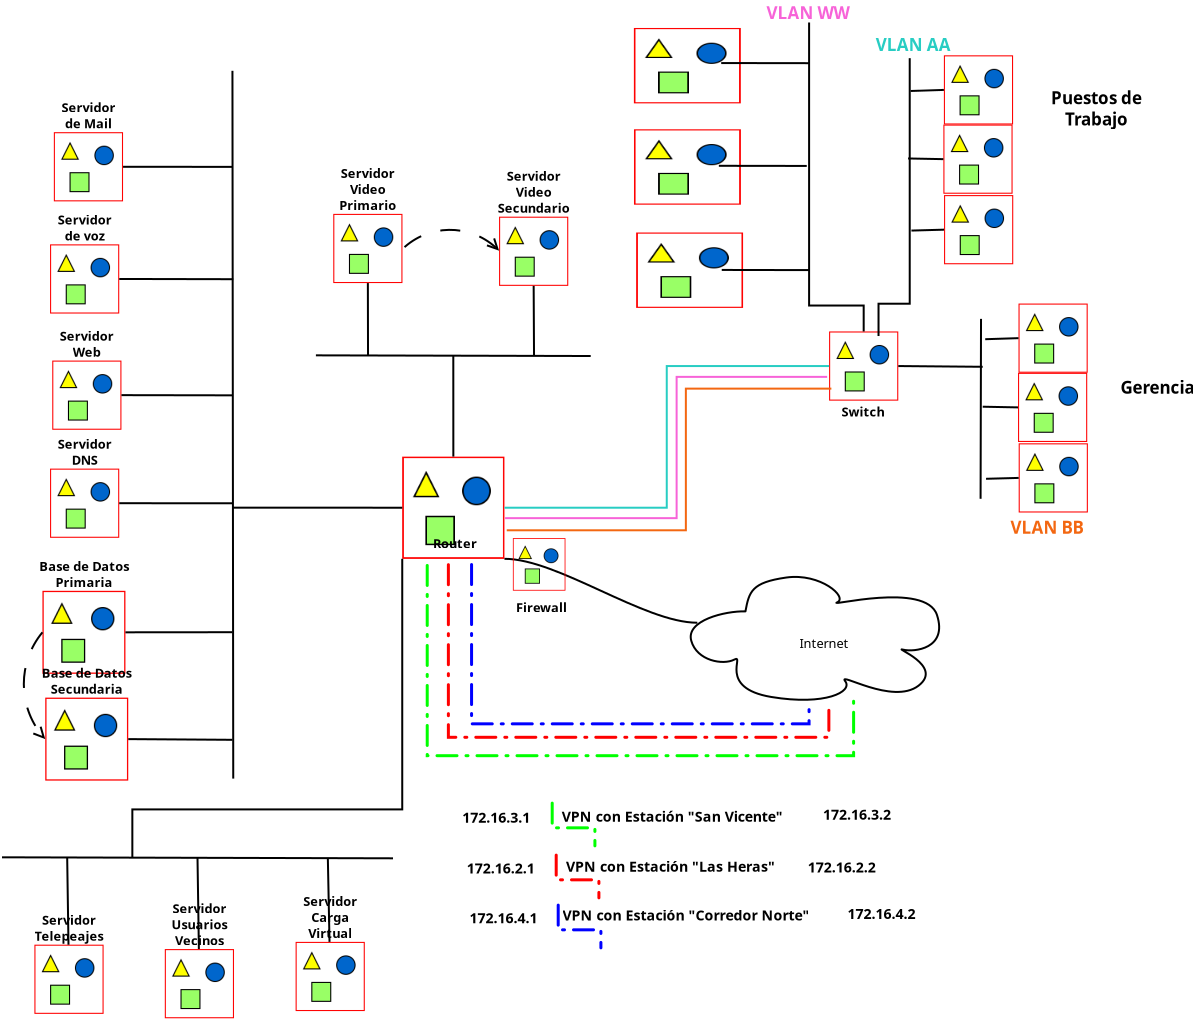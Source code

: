 <?xml version="1.0" encoding="UTF-8"?>
<dia:diagram xmlns:dia="http://www.lysator.liu.se/~alla/dia/">
  <dia:layer name="Fondo" visible="true" connectable="true" active="true">
    <dia:object type="Standard - Image" version="0" id="O0">
      <dia:attribute name="obj_pos">
        <dia:point val="7.25,4.85"/>
      </dia:attribute>
      <dia:attribute name="obj_bb">
        <dia:rectangle val="7.25,4.85;11.4,9"/>
      </dia:attribute>
      <dia:attribute name="elem_corner">
        <dia:point val="7.25,4.85"/>
      </dia:attribute>
      <dia:attribute name="elem_width">
        <dia:real val="4.15"/>
      </dia:attribute>
      <dia:attribute name="elem_height">
        <dia:real val="4.15"/>
      </dia:attribute>
      <dia:attribute name="draw_border">
        <dia:boolean val="false"/>
      </dia:attribute>
      <dia:attribute name="keep_aspect">
        <dia:boolean val="true"/>
      </dia:attribute>
      <dia:attribute name="file">
        <dia:string>#/home/vmedina/Documentos/AYGR/tp_final/docs/icon/almacenamiento.jpeg#</dia:string>
      </dia:attribute>
    </dia:object>
    <dia:object type="Standard - Image" version="0" id="O1">
      <dia:attribute name="obj_pos">
        <dia:point val="7.39,10.19"/>
      </dia:attribute>
      <dia:attribute name="obj_bb">
        <dia:rectangle val="7.39,10.19;11.54,14.34"/>
      </dia:attribute>
      <dia:attribute name="elem_corner">
        <dia:point val="7.39,10.19"/>
      </dia:attribute>
      <dia:attribute name="elem_width">
        <dia:real val="4.15"/>
      </dia:attribute>
      <dia:attribute name="elem_height">
        <dia:real val="4.15"/>
      </dia:attribute>
      <dia:attribute name="draw_border">
        <dia:boolean val="false"/>
      </dia:attribute>
      <dia:attribute name="keep_aspect">
        <dia:boolean val="true"/>
      </dia:attribute>
      <dia:attribute name="file">
        <dia:string>#/home/vmedina/Documentos/AYGR/tp_final/docs/icon/almacenamiento.jpeg#</dia:string>
      </dia:attribute>
    </dia:object>
    <dia:object type="Standard - Arc" version="0" id="O2">
      <dia:attribute name="obj_pos">
        <dia:point val="7.25,6.925"/>
      </dia:attribute>
      <dia:attribute name="obj_bb">
        <dia:rectangle val="6.269,6.874;7.441,12.316"/>
      </dia:attribute>
      <dia:attribute name="conn_endpoints">
        <dia:point val="7.25,6.925"/>
        <dia:point val="7.39,12.265"/>
      </dia:attribute>
      <dia:attribute name="curve_distance">
        <dia:real val="1"/>
      </dia:attribute>
      <dia:attribute name="line_style">
        <dia:enum val="1"/>
      </dia:attribute>
      <dia:attribute name="end_arrow">
        <dia:enum val="1"/>
      </dia:attribute>
      <dia:attribute name="end_arrow_length">
        <dia:real val="0.5"/>
      </dia:attribute>
      <dia:attribute name="end_arrow_width">
        <dia:real val="0.5"/>
      </dia:attribute>
      <dia:connections>
        <dia:connection handle="0" to="O0" connection="3"/>
        <dia:connection handle="1" to="O1" connection="3"/>
      </dia:connections>
    </dia:object>
    <dia:object type="Standard - Text" version="1" id="O3">
      <dia:attribute name="obj_pos">
        <dia:point val="9.325,4.85"/>
      </dia:attribute>
      <dia:attribute name="obj_bb">
        <dia:rectangle val="6.744,3.303;11.906,4.85"/>
      </dia:attribute>
      <dia:attribute name="text">
        <dia:composite type="text">
          <dia:attribute name="string">
            <dia:string>#Base de Datos
Primaria#</dia:string>
          </dia:attribute>
          <dia:attribute name="font">
            <dia:font family="sans" style="80" name="Helvetica-Bold"/>
          </dia:attribute>
          <dia:attribute name="height">
            <dia:real val="0.8"/>
          </dia:attribute>
          <dia:attribute name="pos">
            <dia:point val="9.325,3.897"/>
          </dia:attribute>
          <dia:attribute name="color">
            <dia:color val="#000000ff"/>
          </dia:attribute>
          <dia:attribute name="alignment">
            <dia:enum val="1"/>
          </dia:attribute>
        </dia:composite>
      </dia:attribute>
      <dia:attribute name="valign">
        <dia:enum val="1"/>
      </dia:attribute>
      <dia:connections>
        <dia:connection handle="0" to="O0" connection="1"/>
      </dia:connections>
    </dia:object>
    <dia:object type="Standard - Text" version="1" id="O4">
      <dia:attribute name="obj_pos">
        <dia:point val="9.465,10.19"/>
      </dia:attribute>
      <dia:attribute name="obj_bb">
        <dia:rectangle val="6.884,8.643;12.046,10.19"/>
      </dia:attribute>
      <dia:attribute name="text">
        <dia:composite type="text">
          <dia:attribute name="string">
            <dia:string>#Base de Datos
Secundaria#</dia:string>
          </dia:attribute>
          <dia:attribute name="font">
            <dia:font family="sans" style="80" name="Helvetica-Bold"/>
          </dia:attribute>
          <dia:attribute name="height">
            <dia:real val="0.8"/>
          </dia:attribute>
          <dia:attribute name="pos">
            <dia:point val="9.465,9.238"/>
          </dia:attribute>
          <dia:attribute name="color">
            <dia:color val="#000000ff"/>
          </dia:attribute>
          <dia:attribute name="alignment">
            <dia:enum val="1"/>
          </dia:attribute>
        </dia:composite>
      </dia:attribute>
      <dia:attribute name="valign">
        <dia:enum val="1"/>
      </dia:attribute>
      <dia:connections>
        <dia:connection handle="0" to="O1" connection="1"/>
      </dia:connections>
    </dia:object>
    <dia:object type="Standard - Image" version="0" id="O5">
      <dia:attribute name="obj_pos">
        <dia:point val="7.63,-1.26"/>
      </dia:attribute>
      <dia:attribute name="obj_bb">
        <dia:rectangle val="7.63,-1.26;11.09,2.2"/>
      </dia:attribute>
      <dia:attribute name="elem_corner">
        <dia:point val="7.63,-1.26"/>
      </dia:attribute>
      <dia:attribute name="elem_width">
        <dia:real val="3.46"/>
      </dia:attribute>
      <dia:attribute name="elem_height">
        <dia:real val="3.46"/>
      </dia:attribute>
      <dia:attribute name="draw_border">
        <dia:boolean val="false"/>
      </dia:attribute>
      <dia:attribute name="keep_aspect">
        <dia:boolean val="true"/>
      </dia:attribute>
      <dia:attribute name="file">
        <dia:string>#/home/vmedina/Documentos/AYGR/tp_final/docs/icon/server.png#</dia:string>
      </dia:attribute>
    </dia:object>
    <dia:object type="Standard - Text" version="1" id="O6">
      <dia:attribute name="obj_pos">
        <dia:point val="9.36,-1.26"/>
      </dia:attribute>
      <dia:attribute name="obj_bb">
        <dia:rectangle val="7.83,-2.808;10.89,-1.26"/>
      </dia:attribute>
      <dia:attribute name="text">
        <dia:composite type="text">
          <dia:attribute name="string">
            <dia:string>#Servidor
DNS#</dia:string>
          </dia:attribute>
          <dia:attribute name="font">
            <dia:font family="sans" style="80" name="Helvetica-Bold"/>
          </dia:attribute>
          <dia:attribute name="height">
            <dia:real val="0.8"/>
          </dia:attribute>
          <dia:attribute name="pos">
            <dia:point val="9.36,-2.212"/>
          </dia:attribute>
          <dia:attribute name="color">
            <dia:color val="#000000ff"/>
          </dia:attribute>
          <dia:attribute name="alignment">
            <dia:enum val="1"/>
          </dia:attribute>
        </dia:composite>
      </dia:attribute>
      <dia:attribute name="valign">
        <dia:enum val="1"/>
      </dia:attribute>
      <dia:connections>
        <dia:connection handle="0" to="O5" connection="1"/>
      </dia:connections>
    </dia:object>
    <dia:object type="Standard - Image" version="0" id="O7">
      <dia:attribute name="obj_pos">
        <dia:point val="7.74,-6.662"/>
      </dia:attribute>
      <dia:attribute name="obj_bb">
        <dia:rectangle val="7.74,-6.662;11.2,-3.203"/>
      </dia:attribute>
      <dia:attribute name="elem_corner">
        <dia:point val="7.74,-6.662"/>
      </dia:attribute>
      <dia:attribute name="elem_width">
        <dia:real val="3.46"/>
      </dia:attribute>
      <dia:attribute name="elem_height">
        <dia:real val="3.46"/>
      </dia:attribute>
      <dia:attribute name="draw_border">
        <dia:boolean val="false"/>
      </dia:attribute>
      <dia:attribute name="keep_aspect">
        <dia:boolean val="true"/>
      </dia:attribute>
      <dia:attribute name="file">
        <dia:string>#/home/vmedina/Documentos/AYGR/tp_final/docs/icon/server.png#</dia:string>
      </dia:attribute>
    </dia:object>
    <dia:object type="Standard - Text" version="1" id="O8">
      <dia:attribute name="obj_pos">
        <dia:point val="9.47,-6.662"/>
      </dia:attribute>
      <dia:attribute name="obj_bb">
        <dia:rectangle val="7.94,-8.21;11,-6.662"/>
      </dia:attribute>
      <dia:attribute name="text">
        <dia:composite type="text">
          <dia:attribute name="string">
            <dia:string>#Servidor
Web#</dia:string>
          </dia:attribute>
          <dia:attribute name="font">
            <dia:font family="sans" style="80" name="Helvetica-Bold"/>
          </dia:attribute>
          <dia:attribute name="height">
            <dia:real val="0.8"/>
          </dia:attribute>
          <dia:attribute name="pos">
            <dia:point val="9.47,-7.615"/>
          </dia:attribute>
          <dia:attribute name="color">
            <dia:color val="#000000ff"/>
          </dia:attribute>
          <dia:attribute name="alignment">
            <dia:enum val="1"/>
          </dia:attribute>
        </dia:composite>
      </dia:attribute>
      <dia:attribute name="valign">
        <dia:enum val="1"/>
      </dia:attribute>
      <dia:connections>
        <dia:connection handle="0" to="O7" connection="1"/>
      </dia:connections>
    </dia:object>
    <dia:object type="Standard - Image" version="0" id="O9">
      <dia:attribute name="obj_pos">
        <dia:point val="7.63,-12.473"/>
      </dia:attribute>
      <dia:attribute name="obj_bb">
        <dia:rectangle val="7.63,-12.473;11.09,-9.012"/>
      </dia:attribute>
      <dia:attribute name="elem_corner">
        <dia:point val="7.63,-12.473"/>
      </dia:attribute>
      <dia:attribute name="elem_width">
        <dia:real val="3.46"/>
      </dia:attribute>
      <dia:attribute name="elem_height">
        <dia:real val="3.46"/>
      </dia:attribute>
      <dia:attribute name="draw_border">
        <dia:boolean val="false"/>
      </dia:attribute>
      <dia:attribute name="keep_aspect">
        <dia:boolean val="true"/>
      </dia:attribute>
      <dia:attribute name="file">
        <dia:string>#/home/vmedina/Documentos/AYGR/tp_final/docs/icon/voice_server.png#</dia:string>
      </dia:attribute>
    </dia:object>
    <dia:object type="Standard - Text" version="1" id="O10">
      <dia:attribute name="obj_pos">
        <dia:point val="9.36,-12.473"/>
      </dia:attribute>
      <dia:attribute name="obj_bb">
        <dia:rectangle val="7.83,-14.02;10.89,-12.473"/>
      </dia:attribute>
      <dia:attribute name="text">
        <dia:composite type="text">
          <dia:attribute name="string">
            <dia:string>#Servidor
de voz#</dia:string>
          </dia:attribute>
          <dia:attribute name="font">
            <dia:font family="sans" style="80" name="Helvetica-Bold"/>
          </dia:attribute>
          <dia:attribute name="height">
            <dia:real val="0.8"/>
          </dia:attribute>
          <dia:attribute name="pos">
            <dia:point val="9.36,-13.425"/>
          </dia:attribute>
          <dia:attribute name="color">
            <dia:color val="#000000ff"/>
          </dia:attribute>
          <dia:attribute name="alignment">
            <dia:enum val="1"/>
          </dia:attribute>
        </dia:composite>
      </dia:attribute>
      <dia:attribute name="valign">
        <dia:enum val="1"/>
      </dia:attribute>
      <dia:connections>
        <dia:connection handle="0" to="O9" connection="1"/>
      </dia:connections>
    </dia:object>
    <dia:object type="Standard - Image" version="0" id="O11">
      <dia:attribute name="obj_pos">
        <dia:point val="7.82,-18.082"/>
      </dia:attribute>
      <dia:attribute name="obj_bb">
        <dia:rectangle val="7.82,-18.082;11.28,-14.623"/>
      </dia:attribute>
      <dia:attribute name="elem_corner">
        <dia:point val="7.82,-18.082"/>
      </dia:attribute>
      <dia:attribute name="elem_width">
        <dia:real val="3.46"/>
      </dia:attribute>
      <dia:attribute name="elem_height">
        <dia:real val="3.46"/>
      </dia:attribute>
      <dia:attribute name="draw_border">
        <dia:boolean val="false"/>
      </dia:attribute>
      <dia:attribute name="keep_aspect">
        <dia:boolean val="true"/>
      </dia:attribute>
      <dia:attribute name="file">
        <dia:string>#/home/vmedina/Documentos/AYGR/tp_final/docs/icon/mail_server.png#</dia:string>
      </dia:attribute>
    </dia:object>
    <dia:object type="Standard - Text" version="1" id="O12">
      <dia:attribute name="obj_pos">
        <dia:point val="9.55,-18.082"/>
      </dia:attribute>
      <dia:attribute name="obj_bb">
        <dia:rectangle val="8.02,-19.63;11.08,-18.082"/>
      </dia:attribute>
      <dia:attribute name="text">
        <dia:composite type="text">
          <dia:attribute name="string">
            <dia:string>#Servidor
de Mail#</dia:string>
          </dia:attribute>
          <dia:attribute name="font">
            <dia:font family="sans" style="80" name="Helvetica-Bold"/>
          </dia:attribute>
          <dia:attribute name="height">
            <dia:real val="0.8"/>
          </dia:attribute>
          <dia:attribute name="pos">
            <dia:point val="9.55,-19.035"/>
          </dia:attribute>
          <dia:attribute name="color">
            <dia:color val="#000000ff"/>
          </dia:attribute>
          <dia:attribute name="alignment">
            <dia:enum val="1"/>
          </dia:attribute>
        </dia:composite>
      </dia:attribute>
      <dia:attribute name="valign">
        <dia:enum val="1"/>
      </dia:attribute>
      <dia:connections>
        <dia:connection handle="0" to="O11" connection="1"/>
      </dia:connections>
    </dia:object>
    <dia:object type="Standard - Image" version="0" id="O13">
      <dia:attribute name="obj_pos">
        <dia:point val="21.791,-13.997"/>
      </dia:attribute>
      <dia:attribute name="obj_bb">
        <dia:rectangle val="21.791,-13.997;25.251,-10.537"/>
      </dia:attribute>
      <dia:attribute name="elem_corner">
        <dia:point val="21.791,-13.997"/>
      </dia:attribute>
      <dia:attribute name="elem_width">
        <dia:real val="3.46"/>
      </dia:attribute>
      <dia:attribute name="elem_height">
        <dia:real val="3.46"/>
      </dia:attribute>
      <dia:attribute name="draw_border">
        <dia:boolean val="false"/>
      </dia:attribute>
      <dia:attribute name="keep_aspect">
        <dia:boolean val="true"/>
      </dia:attribute>
      <dia:attribute name="file">
        <dia:string>#/home/vmedina/Documentos/AYGR/tp_final/docs/icon/videos_server.png#</dia:string>
      </dia:attribute>
    </dia:object>
    <dia:object type="Standard - Text" version="1" id="O14">
      <dia:attribute name="obj_pos">
        <dia:point val="23.521,-13.997"/>
      </dia:attribute>
      <dia:attribute name="obj_bb">
        <dia:rectangle val="21.981,-16.345;25.061,-13.997"/>
      </dia:attribute>
      <dia:attribute name="text">
        <dia:composite type="text">
          <dia:attribute name="string">
            <dia:string>#Servidor
Video
Primario#</dia:string>
          </dia:attribute>
          <dia:attribute name="font">
            <dia:font family="sans" style="80" name="Helvetica-Bold"/>
          </dia:attribute>
          <dia:attribute name="height">
            <dia:real val="0.8"/>
          </dia:attribute>
          <dia:attribute name="pos">
            <dia:point val="23.521,-15.75"/>
          </dia:attribute>
          <dia:attribute name="color">
            <dia:color val="#000000ff"/>
          </dia:attribute>
          <dia:attribute name="alignment">
            <dia:enum val="1"/>
          </dia:attribute>
        </dia:composite>
      </dia:attribute>
      <dia:attribute name="valign">
        <dia:enum val="1"/>
      </dia:attribute>
      <dia:connections>
        <dia:connection handle="0" to="O13" connection="1"/>
      </dia:connections>
    </dia:object>
    <dia:object type="Standard - Image" version="0" id="O15">
      <dia:attribute name="obj_pos">
        <dia:point val="30.081,-13.857"/>
      </dia:attribute>
      <dia:attribute name="obj_bb">
        <dia:rectangle val="30.081,-13.857;33.541,-10.397"/>
      </dia:attribute>
      <dia:attribute name="elem_corner">
        <dia:point val="30.081,-13.857"/>
      </dia:attribute>
      <dia:attribute name="elem_width">
        <dia:real val="3.46"/>
      </dia:attribute>
      <dia:attribute name="elem_height">
        <dia:real val="3.46"/>
      </dia:attribute>
      <dia:attribute name="draw_border">
        <dia:boolean val="false"/>
      </dia:attribute>
      <dia:attribute name="keep_aspect">
        <dia:boolean val="true"/>
      </dia:attribute>
      <dia:attribute name="file">
        <dia:string>#/home/vmedina/Documentos/AYGR/tp_final/docs/icon/videos_server.png#</dia:string>
      </dia:attribute>
    </dia:object>
    <dia:object type="Standard - Text" version="1" id="O16">
      <dia:attribute name="obj_pos">
        <dia:point val="31.811,-13.857"/>
      </dia:attribute>
      <dia:attribute name="obj_bb">
        <dia:rectangle val="29.786,-16.205;33.836,-13.857"/>
      </dia:attribute>
      <dia:attribute name="text">
        <dia:composite type="text">
          <dia:attribute name="string">
            <dia:string>#Servidor
Video
Secundario#</dia:string>
          </dia:attribute>
          <dia:attribute name="font">
            <dia:font family="sans" style="80" name="Helvetica-Bold"/>
          </dia:attribute>
          <dia:attribute name="height">
            <dia:real val="0.8"/>
          </dia:attribute>
          <dia:attribute name="pos">
            <dia:point val="31.811,-15.61"/>
          </dia:attribute>
          <dia:attribute name="color">
            <dia:color val="#000000ff"/>
          </dia:attribute>
          <dia:attribute name="alignment">
            <dia:enum val="1"/>
          </dia:attribute>
        </dia:composite>
      </dia:attribute>
      <dia:attribute name="valign">
        <dia:enum val="1"/>
      </dia:attribute>
      <dia:connections>
        <dia:connection handle="0" to="O15" connection="1"/>
      </dia:connections>
    </dia:object>
    <dia:object type="Standard - Arc" version="0" id="O17">
      <dia:attribute name="obj_pos">
        <dia:point val="30.081,-12.156"/>
      </dia:attribute>
      <dia:attribute name="obj_bb">
        <dia:rectangle val="25.199,-13.247;30.132,-12.105"/>
      </dia:attribute>
      <dia:attribute name="conn_endpoints">
        <dia:point val="30.081,-12.156"/>
        <dia:point val="25.25,-12.238"/>
      </dia:attribute>
      <dia:attribute name="curve_distance">
        <dia:real val="1.0"/>
      </dia:attribute>
      <dia:attribute name="line_style">
        <dia:enum val="1"/>
      </dia:attribute>
      <dia:attribute name="start_arrow">
        <dia:enum val="1"/>
      </dia:attribute>
      <dia:attribute name="start_arrow_length">
        <dia:real val="0.5"/>
      </dia:attribute>
      <dia:attribute name="start_arrow_width">
        <dia:real val="0.5"/>
      </dia:attribute>
      <dia:connections>
        <dia:connection handle="0" to="O15" connection="8"/>
        <dia:connection handle="1" to="O13" connection="8"/>
      </dia:connections>
    </dia:object>
    <dia:object type="Standard - Image" version="0" id="O18">
      <dia:attribute name="obj_pos">
        <dia:point val="25.24,-1.86"/>
      </dia:attribute>
      <dia:attribute name="obj_bb">
        <dia:rectangle val="25.24,-1.86;30.35,3.25"/>
      </dia:attribute>
      <dia:attribute name="elem_corner">
        <dia:point val="25.24,-1.86"/>
      </dia:attribute>
      <dia:attribute name="elem_width">
        <dia:real val="5.11"/>
      </dia:attribute>
      <dia:attribute name="elem_height">
        <dia:real val="5.11"/>
      </dia:attribute>
      <dia:attribute name="draw_border">
        <dia:boolean val="false"/>
      </dia:attribute>
      <dia:attribute name="keep_aspect">
        <dia:boolean val="true"/>
      </dia:attribute>
      <dia:attribute name="file">
        <dia:string>#/home/vmedina/Documentos/AYGR/tp_final/docs/icon/router.png#</dia:string>
      </dia:attribute>
    </dia:object>
    <dia:object type="Standard - Image" version="0" id="O19">
      <dia:attribute name="obj_pos">
        <dia:point val="13.368,22.763"/>
      </dia:attribute>
      <dia:attribute name="obj_bb">
        <dia:rectangle val="13.368,22.763;16.828,26.223"/>
      </dia:attribute>
      <dia:attribute name="elem_corner">
        <dia:point val="13.368,22.763"/>
      </dia:attribute>
      <dia:attribute name="elem_width">
        <dia:real val="3.46"/>
      </dia:attribute>
      <dia:attribute name="elem_height">
        <dia:real val="3.46"/>
      </dia:attribute>
      <dia:attribute name="draw_border">
        <dia:boolean val="false"/>
      </dia:attribute>
      <dia:attribute name="keep_aspect">
        <dia:boolean val="true"/>
      </dia:attribute>
      <dia:attribute name="file">
        <dia:string>#/home/vmedina/Documentos/AYGR/tp_final/docs/icon/server.png#</dia:string>
      </dia:attribute>
    </dia:object>
    <dia:object type="Standard - Text" version="1" id="O20">
      <dia:attribute name="obj_pos">
        <dia:point val="15.098,22.763"/>
      </dia:attribute>
      <dia:attribute name="obj_bb">
        <dia:rectangle val="13.527,20.415;16.67,22.763"/>
      </dia:attribute>
      <dia:attribute name="text">
        <dia:composite type="text">
          <dia:attribute name="string">
            <dia:string>#Servidor
Usuarios
Vecinos#</dia:string>
          </dia:attribute>
          <dia:attribute name="font">
            <dia:font family="sans" style="80" name="Helvetica-Bold"/>
          </dia:attribute>
          <dia:attribute name="height">
            <dia:real val="0.8"/>
          </dia:attribute>
          <dia:attribute name="pos">
            <dia:point val="15.098,21.01"/>
          </dia:attribute>
          <dia:attribute name="color">
            <dia:color val="#000000ff"/>
          </dia:attribute>
          <dia:attribute name="alignment">
            <dia:enum val="1"/>
          </dia:attribute>
        </dia:composite>
      </dia:attribute>
      <dia:attribute name="valign">
        <dia:enum val="1"/>
      </dia:attribute>
      <dia:connections>
        <dia:connection handle="0" to="O19" connection="1"/>
      </dia:connections>
    </dia:object>
    <dia:object type="Standard - Image" version="0" id="O21">
      <dia:attribute name="obj_pos">
        <dia:point val="19.908,22.403"/>
      </dia:attribute>
      <dia:attribute name="obj_bb">
        <dia:rectangle val="19.908,22.403;23.368,25.863"/>
      </dia:attribute>
      <dia:attribute name="elem_corner">
        <dia:point val="19.908,22.403"/>
      </dia:attribute>
      <dia:attribute name="elem_width">
        <dia:real val="3.46"/>
      </dia:attribute>
      <dia:attribute name="elem_height">
        <dia:real val="3.46"/>
      </dia:attribute>
      <dia:attribute name="draw_border">
        <dia:boolean val="false"/>
      </dia:attribute>
      <dia:attribute name="keep_aspect">
        <dia:boolean val="true"/>
      </dia:attribute>
      <dia:attribute name="file">
        <dia:string>#/home/vmedina/Documentos/AYGR/tp_final/docs/icon/server.png#</dia:string>
      </dia:attribute>
    </dia:object>
    <dia:object type="Standard - Text" version="1" id="O22">
      <dia:attribute name="obj_pos">
        <dia:point val="21.638,22.403"/>
      </dia:attribute>
      <dia:attribute name="obj_bb">
        <dia:rectangle val="20.108,20.055;23.168,22.403"/>
      </dia:attribute>
      <dia:attribute name="text">
        <dia:composite type="text">
          <dia:attribute name="string">
            <dia:string>#Servidor
Carga
Virtual#</dia:string>
          </dia:attribute>
          <dia:attribute name="font">
            <dia:font family="sans" style="80" name="Helvetica-Bold"/>
          </dia:attribute>
          <dia:attribute name="height">
            <dia:real val="0.8"/>
          </dia:attribute>
          <dia:attribute name="pos">
            <dia:point val="21.638,20.65"/>
          </dia:attribute>
          <dia:attribute name="color">
            <dia:color val="#000000ff"/>
          </dia:attribute>
          <dia:attribute name="alignment">
            <dia:enum val="1"/>
          </dia:attribute>
        </dia:composite>
      </dia:attribute>
      <dia:attribute name="valign">
        <dia:enum val="1"/>
      </dia:attribute>
      <dia:connections>
        <dia:connection handle="0" to="O21" connection="1"/>
      </dia:connections>
    </dia:object>
    <dia:object type="Standard - Image" version="0" id="O23">
      <dia:attribute name="obj_pos">
        <dia:point val="6.848,22.543"/>
      </dia:attribute>
      <dia:attribute name="obj_bb">
        <dia:rectangle val="6.848,22.543;10.308,26.003"/>
      </dia:attribute>
      <dia:attribute name="elem_corner">
        <dia:point val="6.848,22.543"/>
      </dia:attribute>
      <dia:attribute name="elem_width">
        <dia:real val="3.46"/>
      </dia:attribute>
      <dia:attribute name="elem_height">
        <dia:real val="3.46"/>
      </dia:attribute>
      <dia:attribute name="draw_border">
        <dia:boolean val="false"/>
      </dia:attribute>
      <dia:attribute name="keep_aspect">
        <dia:boolean val="true"/>
      </dia:attribute>
      <dia:attribute name="file">
        <dia:string>#/home/vmedina/Documentos/AYGR/tp_final/docs/icon/server.png#</dia:string>
      </dia:attribute>
    </dia:object>
    <dia:object type="Standard - Text" version="1" id="O24">
      <dia:attribute name="obj_pos">
        <dia:point val="8.578,22.543"/>
      </dia:attribute>
      <dia:attribute name="obj_bb">
        <dia:rectangle val="6.677,20.995;10.479,22.543"/>
      </dia:attribute>
      <dia:attribute name="text">
        <dia:composite type="text">
          <dia:attribute name="string">
            <dia:string>#Servidor
Telepeajes#</dia:string>
          </dia:attribute>
          <dia:attribute name="font">
            <dia:font family="sans" style="80" name="Helvetica-Bold"/>
          </dia:attribute>
          <dia:attribute name="height">
            <dia:real val="0.8"/>
          </dia:attribute>
          <dia:attribute name="pos">
            <dia:point val="8.578,21.59"/>
          </dia:attribute>
          <dia:attribute name="color">
            <dia:color val="#000000ff"/>
          </dia:attribute>
          <dia:attribute name="alignment">
            <dia:enum val="1"/>
          </dia:attribute>
        </dia:composite>
      </dia:attribute>
      <dia:attribute name="valign">
        <dia:enum val="1"/>
      </dia:attribute>
      <dia:connections>
        <dia:connection handle="0" to="O23" connection="1"/>
      </dia:connections>
    </dia:object>
    <dia:object type="Standard - Line" version="0" id="O25">
      <dia:attribute name="obj_pos">
        <dia:point val="5.228,18.175"/>
      </dia:attribute>
      <dia:attribute name="obj_bb">
        <dia:rectangle val="5.178,18.125;24.828,18.275"/>
      </dia:attribute>
      <dia:attribute name="conn_endpoints">
        <dia:point val="5.228,18.175"/>
        <dia:point val="24.778,18.225"/>
      </dia:attribute>
      <dia:attribute name="numcp">
        <dia:int val="5"/>
      </dia:attribute>
    </dia:object>
    <dia:object type="Standard - Line" version="0" id="O26">
      <dia:attribute name="obj_pos">
        <dia:point val="8.487,18.183"/>
      </dia:attribute>
      <dia:attribute name="obj_bb">
        <dia:rectangle val="8.436,18.133;8.603,22.596"/>
      </dia:attribute>
      <dia:attribute name="conn_endpoints">
        <dia:point val="8.487,18.183"/>
        <dia:point val="8.552,22.545"/>
      </dia:attribute>
      <dia:attribute name="numcp">
        <dia:int val="1"/>
      </dia:attribute>
      <dia:connections>
        <dia:connection handle="0" to="O25" connection="0"/>
        <dia:connection handle="1" to="O23" connection="8"/>
      </dia:connections>
    </dia:object>
    <dia:object type="Standard - Line" version="0" id="O27">
      <dia:attribute name="obj_pos">
        <dia:point val="15.003,18.2"/>
      </dia:attribute>
      <dia:attribute name="obj_bb">
        <dia:rectangle val="14.953,18.149;15.123,22.813"/>
      </dia:attribute>
      <dia:attribute name="conn_endpoints">
        <dia:point val="15.003,18.2"/>
        <dia:point val="15.072,22.762"/>
      </dia:attribute>
      <dia:attribute name="numcp">
        <dia:int val="1"/>
      </dia:attribute>
      <dia:connections>
        <dia:connection handle="0" to="O25" connection="2"/>
        <dia:connection handle="1" to="O19" connection="8"/>
      </dia:connections>
    </dia:object>
    <dia:object type="Standard - Line" version="0" id="O28">
      <dia:attribute name="obj_pos">
        <dia:point val="21.52,18.217"/>
      </dia:attribute>
      <dia:attribute name="obj_bb">
        <dia:rectangle val="21.469,18.166;21.655,22.455"/>
      </dia:attribute>
      <dia:attribute name="conn_endpoints">
        <dia:point val="21.52,18.217"/>
        <dia:point val="21.604,22.404"/>
      </dia:attribute>
      <dia:attribute name="numcp">
        <dia:int val="1"/>
      </dia:attribute>
      <dia:connections>
        <dia:connection handle="0" to="O25" connection="4"/>
        <dia:connection handle="1" to="O21" connection="8"/>
      </dia:connections>
    </dia:object>
    <dia:object type="Standard - ZigZagLine" version="1" id="O29">
      <dia:attribute name="obj_pos">
        <dia:point val="25.24,3.25"/>
      </dia:attribute>
      <dia:attribute name="obj_bb">
        <dia:rectangle val="11.695,3.2;25.29,18.242"/>
      </dia:attribute>
      <dia:attribute name="orth_points">
        <dia:point val="25.24,3.25"/>
        <dia:point val="25.24,15.78"/>
        <dia:point val="11.745,15.78"/>
        <dia:point val="11.745,18.192"/>
      </dia:attribute>
      <dia:attribute name="orth_orient">
        <dia:enum val="1"/>
        <dia:enum val="0"/>
        <dia:enum val="1"/>
      </dia:attribute>
      <dia:attribute name="autorouting">
        <dia:boolean val="false"/>
      </dia:attribute>
      <dia:connections>
        <dia:connection handle="0" to="O18" connection="5"/>
        <dia:connection handle="1" to="O25" connection="1"/>
      </dia:connections>
    </dia:object>
    <dia:object type="Standard - Line" version="0" id="O30">
      <dia:attribute name="obj_pos">
        <dia:point val="16.79,14.24"/>
      </dia:attribute>
      <dia:attribute name="obj_bb">
        <dia:rectangle val="16.7,-21.2;16.84,14.29"/>
      </dia:attribute>
      <dia:attribute name="conn_endpoints">
        <dia:point val="16.79,14.24"/>
        <dia:point val="16.75,-21.15"/>
      </dia:attribute>
      <dia:attribute name="numcp">
        <dia:int val="5"/>
      </dia:attribute>
    </dia:object>
    <dia:object type="Standard - Line" version="0" id="O31">
      <dia:attribute name="obj_pos">
        <dia:point val="25.24,0.695"/>
      </dia:attribute>
      <dia:attribute name="obj_bb">
        <dia:rectangle val="16.713,0.642;25.29,0.745"/>
      </dia:attribute>
      <dia:attribute name="conn_endpoints">
        <dia:point val="25.24,0.695"/>
        <dia:point val="16.763,0.692"/>
      </dia:attribute>
      <dia:attribute name="numcp">
        <dia:int val="1"/>
      </dia:attribute>
      <dia:connections>
        <dia:connection handle="0" to="O18" connection="3"/>
      </dia:connections>
    </dia:object>
    <dia:object type="Standard - Line" version="0" id="O32">
      <dia:attribute name="obj_pos">
        <dia:point val="11.54,12.265"/>
      </dia:attribute>
      <dia:attribute name="obj_bb">
        <dia:rectangle val="11.49,12.215;16.8,12.35"/>
      </dia:attribute>
      <dia:attribute name="conn_endpoints">
        <dia:point val="11.54,12.265"/>
        <dia:point val="16.75,12.3"/>
      </dia:attribute>
      <dia:attribute name="numcp">
        <dia:int val="1"/>
      </dia:attribute>
      <dia:connections>
        <dia:connection handle="0" to="O1" connection="4"/>
      </dia:connections>
    </dia:object>
    <dia:object type="Standard - Line" version="0" id="O33">
      <dia:attribute name="obj_pos">
        <dia:point val="11.4,6.925"/>
      </dia:attribute>
      <dia:attribute name="obj_bb">
        <dia:rectangle val="11.35,6.87;16.795,6.975"/>
      </dia:attribute>
      <dia:attribute name="conn_endpoints">
        <dia:point val="11.4,6.925"/>
        <dia:point val="16.745,6.92"/>
      </dia:attribute>
      <dia:attribute name="numcp">
        <dia:int val="1"/>
      </dia:attribute>
      <dia:connections>
        <dia:connection handle="0" to="O0" connection="4"/>
      </dia:connections>
    </dia:object>
    <dia:object type="Standard - Line" version="0" id="O34">
      <dia:attribute name="obj_pos">
        <dia:point val="11.09,0.47"/>
      </dia:attribute>
      <dia:attribute name="obj_bb">
        <dia:rectangle val="11.04,0.42;16.786,0.524"/>
      </dia:attribute>
      <dia:attribute name="conn_endpoints">
        <dia:point val="11.09,0.47"/>
        <dia:point val="16.736,0.474"/>
      </dia:attribute>
      <dia:attribute name="numcp">
        <dia:int val="1"/>
      </dia:attribute>
      <dia:connections>
        <dia:connection handle="0" to="O5" connection="4"/>
      </dia:connections>
    </dia:object>
    <dia:object type="Standard - Line" version="0" id="O35">
      <dia:attribute name="obj_pos">
        <dia:point val="11.2,-4.933"/>
      </dia:attribute>
      <dia:attribute name="obj_bb">
        <dia:rectangle val="11.15,-4.983;16.786,-4.874"/>
      </dia:attribute>
      <dia:attribute name="conn_endpoints">
        <dia:point val="11.2,-4.933"/>
        <dia:point val="16.736,-4.924"/>
      </dia:attribute>
      <dia:attribute name="numcp">
        <dia:int val="1"/>
      </dia:attribute>
      <dia:connections>
        <dia:connection handle="0" to="O7" connection="4"/>
      </dia:connections>
    </dia:object>
    <dia:object type="Standard - Line" version="0" id="O36">
      <dia:attribute name="obj_pos">
        <dia:point val="11.09,-10.742"/>
      </dia:attribute>
      <dia:attribute name="obj_bb">
        <dia:rectangle val="11.04,-10.793;16.84,-10.681"/>
      </dia:attribute>
      <dia:attribute name="conn_endpoints">
        <dia:point val="11.09,-10.742"/>
        <dia:point val="16.79,-10.731"/>
      </dia:attribute>
      <dia:attribute name="numcp">
        <dia:int val="1"/>
      </dia:attribute>
      <dia:connections>
        <dia:connection handle="0" to="O9" connection="4"/>
      </dia:connections>
    </dia:object>
    <dia:object type="Standard - Line" version="0" id="O37">
      <dia:attribute name="obj_pos">
        <dia:point val="11.28,-16.352"/>
      </dia:attribute>
      <dia:attribute name="obj_bb">
        <dia:rectangle val="11.23,-16.402;16.813,-16.297"/>
      </dia:attribute>
      <dia:attribute name="conn_endpoints">
        <dia:point val="11.28,-16.352"/>
        <dia:point val="16.763,-16.347"/>
      </dia:attribute>
      <dia:attribute name="numcp">
        <dia:int val="1"/>
      </dia:attribute>
      <dia:connections>
        <dia:connection handle="0" to="O11" connection="4"/>
      </dia:connections>
    </dia:object>
    <dia:object type="Standard - Line" version="0" id="O38">
      <dia:attribute name="obj_pos">
        <dia:point val="20.923,-6.923"/>
      </dia:attribute>
      <dia:attribute name="obj_bb">
        <dia:rectangle val="20.873,-6.973;34.713,-6.84"/>
      </dia:attribute>
      <dia:attribute name="conn_endpoints">
        <dia:point val="20.923,-6.923"/>
        <dia:point val="34.663,-6.89"/>
      </dia:attribute>
      <dia:attribute name="numcp">
        <dia:int val="1"/>
      </dia:attribute>
    </dia:object>
    <dia:object type="Standard - Line" version="0" id="O39">
      <dia:attribute name="obj_pos">
        <dia:point val="31.829,-6.914"/>
      </dia:attribute>
      <dia:attribute name="obj_bb">
        <dia:rectangle val="31.76,-10.447;31.88,-6.863"/>
      </dia:attribute>
      <dia:attribute name="conn_endpoints">
        <dia:point val="31.829,-6.914"/>
        <dia:point val="31.811,-10.397"/>
      </dia:attribute>
      <dia:attribute name="numcp">
        <dia:int val="1"/>
      </dia:attribute>
      <dia:connections>
        <dia:connection handle="1" to="O15" connection="6"/>
      </dia:connections>
    </dia:object>
    <dia:object type="Standard - Line" version="0" id="O40">
      <dia:attribute name="obj_pos">
        <dia:point val="23.529,-6.939"/>
      </dia:attribute>
      <dia:attribute name="obj_bb">
        <dia:rectangle val="23.471,-10.587;23.579,-6.888"/>
      </dia:attribute>
      <dia:attribute name="conn_endpoints">
        <dia:point val="23.529,-6.939"/>
        <dia:point val="23.521,-10.537"/>
      </dia:attribute>
      <dia:attribute name="numcp">
        <dia:int val="1"/>
      </dia:attribute>
      <dia:connections>
        <dia:connection handle="1" to="O13" connection="6"/>
      </dia:connections>
    </dia:object>
    <dia:object type="Standard - Line" version="0" id="O41">
      <dia:attribute name="obj_pos">
        <dia:point val="27.795,-1.86"/>
      </dia:attribute>
      <dia:attribute name="obj_bb">
        <dia:rectangle val="27.743,-6.956;27.845,-1.81"/>
      </dia:attribute>
      <dia:attribute name="conn_endpoints">
        <dia:point val="27.795,-1.86"/>
        <dia:point val="27.793,-6.906"/>
      </dia:attribute>
      <dia:attribute name="numcp">
        <dia:int val="1"/>
      </dia:attribute>
      <dia:connections>
        <dia:connection handle="0" to="O18" connection="1"/>
        <dia:connection handle="1" to="O38" connection="0"/>
      </dia:connections>
    </dia:object>
    <dia:object type="Standard - Image" version="0" id="O42">
      <dia:attribute name="obj_pos">
        <dia:point val="46.582,-8.118"/>
      </dia:attribute>
      <dia:attribute name="obj_bb">
        <dia:rectangle val="46.582,-8.118;50.042,-4.658"/>
      </dia:attribute>
      <dia:attribute name="elem_corner">
        <dia:point val="46.582,-8.118"/>
      </dia:attribute>
      <dia:attribute name="elem_width">
        <dia:real val="3.46"/>
      </dia:attribute>
      <dia:attribute name="elem_height">
        <dia:real val="3.46"/>
      </dia:attribute>
      <dia:attribute name="draw_border">
        <dia:boolean val="false"/>
      </dia:attribute>
      <dia:attribute name="keep_aspect">
        <dia:boolean val="true"/>
      </dia:attribute>
      <dia:attribute name="file">
        <dia:string>#/home/vmedina/Documentos/AYGR/tp_final/docs/icon/switch.png#</dia:string>
      </dia:attribute>
    </dia:object>
    <dia:object type="Standard - Image" version="0" id="O43">
      <dia:attribute name="obj_pos">
        <dia:point val="36.938,-13.065"/>
      </dia:attribute>
      <dia:attribute name="obj_bb">
        <dia:rectangle val="36.938,-13.065;42.284,-9.295"/>
      </dia:attribute>
      <dia:attribute name="elem_corner">
        <dia:point val="36.938,-13.065"/>
      </dia:attribute>
      <dia:attribute name="elem_width">
        <dia:real val="5.347"/>
      </dia:attribute>
      <dia:attribute name="elem_height">
        <dia:real val="3.77"/>
      </dia:attribute>
      <dia:attribute name="draw_border">
        <dia:boolean val="false"/>
      </dia:attribute>
      <dia:attribute name="keep_aspect">
        <dia:boolean val="true"/>
      </dia:attribute>
      <dia:attribute name="file">
        <dia:string>#/home/vmedina/Documentos/AYGR/tp_final/docs/icon/phone.png#</dia:string>
      </dia:attribute>
    </dia:object>
    <dia:object type="Standard - Image" version="0" id="O44">
      <dia:attribute name="obj_pos">
        <dia:point val="52.297,-18.463"/>
      </dia:attribute>
      <dia:attribute name="obj_bb">
        <dia:rectangle val="52.297,-18.463;55.757,-15.003"/>
      </dia:attribute>
      <dia:attribute name="elem_corner">
        <dia:point val="52.297,-18.463"/>
      </dia:attribute>
      <dia:attribute name="elem_width">
        <dia:real val="3.46"/>
      </dia:attribute>
      <dia:attribute name="elem_height">
        <dia:real val="3.46"/>
      </dia:attribute>
      <dia:attribute name="draw_border">
        <dia:boolean val="false"/>
      </dia:attribute>
      <dia:attribute name="keep_aspect">
        <dia:boolean val="true"/>
      </dia:attribute>
      <dia:attribute name="file">
        <dia:string>#/home/vmedina/Documentos/AYGR/tp_final/docs/icon/workstation.png#</dia:string>
      </dia:attribute>
    </dia:object>
    <dia:object type="Standard - Image" version="0" id="O45">
      <dia:attribute name="obj_pos">
        <dia:point val="36.823,-18.226"/>
      </dia:attribute>
      <dia:attribute name="obj_bb">
        <dia:rectangle val="36.823,-18.226;42.17,-14.456"/>
      </dia:attribute>
      <dia:attribute name="elem_corner">
        <dia:point val="36.823,-18.226"/>
      </dia:attribute>
      <dia:attribute name="elem_width">
        <dia:real val="5.347"/>
      </dia:attribute>
      <dia:attribute name="elem_height">
        <dia:real val="3.77"/>
      </dia:attribute>
      <dia:attribute name="draw_border">
        <dia:boolean val="false"/>
      </dia:attribute>
      <dia:attribute name="keep_aspect">
        <dia:boolean val="true"/>
      </dia:attribute>
      <dia:attribute name="file">
        <dia:string>#/home/vmedina/Documentos/AYGR/tp_final/docs/icon/phone.png#</dia:string>
      </dia:attribute>
    </dia:object>
    <dia:object type="Standard - Image" version="0" id="O46">
      <dia:attribute name="obj_pos">
        <dia:point val="36.819,-23.292"/>
      </dia:attribute>
      <dia:attribute name="obj_bb">
        <dia:rectangle val="36.819,-23.292;42.165,-19.522"/>
      </dia:attribute>
      <dia:attribute name="elem_corner">
        <dia:point val="36.819,-23.292"/>
      </dia:attribute>
      <dia:attribute name="elem_width">
        <dia:real val="5.347"/>
      </dia:attribute>
      <dia:attribute name="elem_height">
        <dia:real val="3.77"/>
      </dia:attribute>
      <dia:attribute name="draw_border">
        <dia:boolean val="false"/>
      </dia:attribute>
      <dia:attribute name="keep_aspect">
        <dia:boolean val="true"/>
      </dia:attribute>
      <dia:attribute name="file">
        <dia:string>#/home/vmedina/Documentos/AYGR/tp_final/docs/icon/phone.png#</dia:string>
      </dia:attribute>
    </dia:object>
    <dia:object type="Standard - ZigZagLine" version="1" id="O47">
      <dia:attribute name="obj_pos">
        <dia:point val="45.583,-23.566"/>
      </dia:attribute>
      <dia:attribute name="obj_bb">
        <dia:rectangle val="45.533,-23.616;48.362,-8.067"/>
      </dia:attribute>
      <dia:attribute name="orth_points">
        <dia:point val="45.583,-23.566"/>
        <dia:point val="45.583,-9.414"/>
        <dia:point val="48.312,-9.414"/>
        <dia:point val="48.312,-8.117"/>
      </dia:attribute>
      <dia:attribute name="orth_orient">
        <dia:enum val="1"/>
        <dia:enum val="0"/>
        <dia:enum val="1"/>
      </dia:attribute>
      <dia:attribute name="autorouting">
        <dia:boolean val="false"/>
      </dia:attribute>
      <dia:connections>
        <dia:connection handle="1" to="O42" connection="8"/>
      </dia:connections>
    </dia:object>
    <dia:object type="Standard - Line" version="0" id="O48">
      <dia:attribute name="obj_pos">
        <dia:point val="41.215,-11.193"/>
      </dia:attribute>
      <dia:attribute name="obj_bb">
        <dia:rectangle val="41.165,-11.243;45.661,-11.136"/>
      </dia:attribute>
      <dia:attribute name="conn_endpoints">
        <dia:point val="41.215,-11.193"/>
        <dia:point val="45.611,-11.186"/>
      </dia:attribute>
      <dia:attribute name="numcp">
        <dia:int val="1"/>
      </dia:attribute>
    </dia:object>
    <dia:object type="Standard - Line" version="0" id="O49">
      <dia:attribute name="obj_pos">
        <dia:point val="41.07,-16.4"/>
      </dia:attribute>
      <dia:attribute name="obj_bb">
        <dia:rectangle val="41.02,-16.45;45.516,-16.344"/>
      </dia:attribute>
      <dia:attribute name="conn_endpoints">
        <dia:point val="41.07,-16.4"/>
        <dia:point val="45.466,-16.394"/>
      </dia:attribute>
      <dia:attribute name="numcp">
        <dia:int val="1"/>
      </dia:attribute>
    </dia:object>
    <dia:object type="Standard - Line" version="0" id="O50">
      <dia:attribute name="obj_pos">
        <dia:point val="41.188,-21.538"/>
      </dia:attribute>
      <dia:attribute name="obj_bb">
        <dia:rectangle val="41.138,-21.588;45.634,-21.482"/>
      </dia:attribute>
      <dia:attribute name="conn_endpoints">
        <dia:point val="41.188,-21.538"/>
        <dia:point val="45.584,-21.532"/>
      </dia:attribute>
      <dia:attribute name="numcp">
        <dia:int val="1"/>
      </dia:attribute>
    </dia:object>
    <dia:object type="Standard - Image" version="0" id="O51">
      <dia:attribute name="obj_pos">
        <dia:point val="52.33,-14.937"/>
      </dia:attribute>
      <dia:attribute name="obj_bb">
        <dia:rectangle val="52.33,-14.937;55.79,-11.477"/>
      </dia:attribute>
      <dia:attribute name="elem_corner">
        <dia:point val="52.33,-14.937"/>
      </dia:attribute>
      <dia:attribute name="elem_width">
        <dia:real val="3.46"/>
      </dia:attribute>
      <dia:attribute name="elem_height">
        <dia:real val="3.46"/>
      </dia:attribute>
      <dia:attribute name="draw_border">
        <dia:boolean val="false"/>
      </dia:attribute>
      <dia:attribute name="keep_aspect">
        <dia:boolean val="true"/>
      </dia:attribute>
      <dia:attribute name="file">
        <dia:string>#/home/vmedina/Documentos/AYGR/tp_final/docs/icon/workstation.png#</dia:string>
      </dia:attribute>
    </dia:object>
    <dia:object type="Standard - Image" version="0" id="O52">
      <dia:attribute name="obj_pos">
        <dia:point val="52.322,-21.925"/>
      </dia:attribute>
      <dia:attribute name="obj_bb">
        <dia:rectangle val="52.322,-21.925;55.782,-18.465"/>
      </dia:attribute>
      <dia:attribute name="elem_corner">
        <dia:point val="52.322,-21.925"/>
      </dia:attribute>
      <dia:attribute name="elem_width">
        <dia:real val="3.46"/>
      </dia:attribute>
      <dia:attribute name="elem_height">
        <dia:real val="3.46"/>
      </dia:attribute>
      <dia:attribute name="draw_border">
        <dia:boolean val="false"/>
      </dia:attribute>
      <dia:attribute name="keep_aspect">
        <dia:boolean val="true"/>
      </dia:attribute>
      <dia:attribute name="file">
        <dia:string>#/home/vmedina/Documentos/AYGR/tp_final/docs/icon/workstation.png#</dia:string>
      </dia:attribute>
    </dia:object>
    <dia:object type="Standard - ZigZagLine" version="1" id="O53">
      <dia:attribute name="obj_pos">
        <dia:point val="50.614,-21.782"/>
      </dia:attribute>
      <dia:attribute name="obj_bb">
        <dia:rectangle val="49.005,-21.832;50.664,-7.84"/>
      </dia:attribute>
      <dia:attribute name="orth_points">
        <dia:point val="50.614,-21.782"/>
        <dia:point val="50.614,-9.505"/>
        <dia:point val="49.054,-9.505"/>
        <dia:point val="49.054,-7.89"/>
      </dia:attribute>
      <dia:attribute name="orth_orient">
        <dia:enum val="1"/>
        <dia:enum val="0"/>
        <dia:enum val="1"/>
      </dia:attribute>
      <dia:attribute name="autorouting">
        <dia:boolean val="false"/>
      </dia:attribute>
    </dia:object>
    <dia:object type="Standard - Line" version="0" id="O54">
      <dia:attribute name="obj_pos">
        <dia:point val="50.657,-20.142"/>
      </dia:attribute>
      <dia:attribute name="obj_bb">
        <dia:rectangle val="50.605,-20.246;52.373,-20.09"/>
      </dia:attribute>
      <dia:attribute name="conn_endpoints">
        <dia:point val="50.657,-20.142"/>
        <dia:point val="52.322,-20.195"/>
      </dia:attribute>
      <dia:attribute name="numcp">
        <dia:int val="1"/>
      </dia:attribute>
      <dia:connections>
        <dia:connection handle="1" to="O52" connection="3"/>
      </dia:connections>
    </dia:object>
    <dia:object type="Standard - Line" version="0" id="O55">
      <dia:attribute name="obj_pos">
        <dia:point val="50.532,-16.767"/>
      </dia:attribute>
      <dia:attribute name="obj_bb">
        <dia:rectangle val="50.48,-16.818;52.348,-16.682"/>
      </dia:attribute>
      <dia:attribute name="conn_endpoints">
        <dia:point val="50.532,-16.767"/>
        <dia:point val="52.297,-16.733"/>
      </dia:attribute>
      <dia:attribute name="numcp">
        <dia:int val="1"/>
      </dia:attribute>
      <dia:connections>
        <dia:connection handle="1" to="O44" connection="3"/>
      </dia:connections>
    </dia:object>
    <dia:object type="Standard - Line" version="0" id="O56">
      <dia:attribute name="obj_pos">
        <dia:point val="50.699,-13.162"/>
      </dia:attribute>
      <dia:attribute name="obj_bb">
        <dia:rectangle val="50.647,-13.258;52.381,-13.111"/>
      </dia:attribute>
      <dia:attribute name="conn_endpoints">
        <dia:point val="50.699,-13.162"/>
        <dia:point val="52.33,-13.207"/>
      </dia:attribute>
      <dia:attribute name="numcp">
        <dia:int val="1"/>
      </dia:attribute>
      <dia:connections>
        <dia:connection handle="1" to="O51" connection="3"/>
      </dia:connections>
    </dia:object>
    <dia:object type="Standard - ZigZagLine" version="1" id="O57">
      <dia:attribute name="obj_pos">
        <dia:point val="30.35,0.695"/>
      </dia:attribute>
      <dia:attribute name="obj_bb">
        <dia:rectangle val="30.3,-6.438;46.632,0.745"/>
      </dia:attribute>
      <dia:attribute name="orth_points">
        <dia:point val="30.35,0.695"/>
        <dia:point val="38.466,0.695"/>
        <dia:point val="38.466,-6.388"/>
        <dia:point val="46.582,-6.388"/>
      </dia:attribute>
      <dia:attribute name="orth_orient">
        <dia:enum val="0"/>
        <dia:enum val="1"/>
        <dia:enum val="0"/>
      </dia:attribute>
      <dia:attribute name="autorouting">
        <dia:boolean val="true"/>
      </dia:attribute>
      <dia:attribute name="line_color">
        <dia:color val="#28cdc3ff"/>
      </dia:attribute>
      <dia:connections>
        <dia:connection handle="0" to="O18" connection="4"/>
        <dia:connection handle="1" to="O42" connection="8"/>
      </dia:connections>
    </dia:object>
    <dia:object type="Standard - ZigZagLine" version="1" id="O58">
      <dia:attribute name="obj_pos">
        <dia:point val="30.465,1.824"/>
      </dia:attribute>
      <dia:attribute name="obj_bb">
        <dia:rectangle val="30.415,-5.309;46.747,1.874"/>
      </dia:attribute>
      <dia:attribute name="orth_points">
        <dia:point val="30.465,1.824"/>
        <dia:point val="39.421,1.824"/>
        <dia:point val="39.421,-5.259"/>
        <dia:point val="46.697,-5.259"/>
      </dia:attribute>
      <dia:attribute name="orth_orient">
        <dia:enum val="0"/>
        <dia:enum val="1"/>
        <dia:enum val="0"/>
      </dia:attribute>
      <dia:attribute name="autorouting">
        <dia:boolean val="false"/>
      </dia:attribute>
      <dia:attribute name="line_color">
        <dia:color val="#f36711ff"/>
      </dia:attribute>
    </dia:object>
    <dia:object type="Standard - ZigZagLine" version="1" id="O59">
      <dia:attribute name="obj_pos">
        <dia:point val="30.382,1.217"/>
      </dia:attribute>
      <dia:attribute name="obj_bb">
        <dia:rectangle val="30.332,-5.897;46.535,1.267"/>
      </dia:attribute>
      <dia:attribute name="orth_points">
        <dia:point val="30.382,1.217"/>
        <dia:point val="38.959,1.217"/>
        <dia:point val="38.959,-5.847"/>
        <dia:point val="46.485,-5.847"/>
      </dia:attribute>
      <dia:attribute name="orth_orient">
        <dia:enum val="0"/>
        <dia:enum val="1"/>
        <dia:enum val="0"/>
      </dia:attribute>
      <dia:attribute name="autorouting">
        <dia:boolean val="false"/>
      </dia:attribute>
      <dia:attribute name="line_color">
        <dia:color val="#f763d8ff"/>
      </dia:attribute>
    </dia:object>
    <dia:object type="Standard - Image" version="0" id="O60">
      <dia:attribute name="obj_pos">
        <dia:point val="56.029,-6.051"/>
      </dia:attribute>
      <dia:attribute name="obj_bb">
        <dia:rectangle val="56.029,-6.051;59.489,-2.591"/>
      </dia:attribute>
      <dia:attribute name="elem_corner">
        <dia:point val="56.029,-6.051"/>
      </dia:attribute>
      <dia:attribute name="elem_width">
        <dia:real val="3.46"/>
      </dia:attribute>
      <dia:attribute name="elem_height">
        <dia:real val="3.46"/>
      </dia:attribute>
      <dia:attribute name="draw_border">
        <dia:boolean val="false"/>
      </dia:attribute>
      <dia:attribute name="keep_aspect">
        <dia:boolean val="true"/>
      </dia:attribute>
      <dia:attribute name="file">
        <dia:string>#/home/vmedina/Documentos/AYGR/tp_final/docs/icon/workstation.png#</dia:string>
      </dia:attribute>
    </dia:object>
    <dia:object type="Standard - Image" version="0" id="O61">
      <dia:attribute name="obj_pos">
        <dia:point val="56.062,-2.525"/>
      </dia:attribute>
      <dia:attribute name="obj_bb">
        <dia:rectangle val="56.062,-2.525;59.522,0.935"/>
      </dia:attribute>
      <dia:attribute name="elem_corner">
        <dia:point val="56.062,-2.525"/>
      </dia:attribute>
      <dia:attribute name="elem_width">
        <dia:real val="3.46"/>
      </dia:attribute>
      <dia:attribute name="elem_height">
        <dia:real val="3.46"/>
      </dia:attribute>
      <dia:attribute name="draw_border">
        <dia:boolean val="false"/>
      </dia:attribute>
      <dia:attribute name="keep_aspect">
        <dia:boolean val="true"/>
      </dia:attribute>
      <dia:attribute name="file">
        <dia:string>#/home/vmedina/Documentos/AYGR/tp_final/docs/icon/workstation.png#</dia:string>
      </dia:attribute>
    </dia:object>
    <dia:object type="Standard - Image" version="0" id="O62">
      <dia:attribute name="obj_pos">
        <dia:point val="56.053,-9.513"/>
      </dia:attribute>
      <dia:attribute name="obj_bb">
        <dia:rectangle val="56.053,-9.513;59.514,-6.053"/>
      </dia:attribute>
      <dia:attribute name="elem_corner">
        <dia:point val="56.053,-9.513"/>
      </dia:attribute>
      <dia:attribute name="elem_width">
        <dia:real val="3.46"/>
      </dia:attribute>
      <dia:attribute name="elem_height">
        <dia:real val="3.46"/>
      </dia:attribute>
      <dia:attribute name="draw_border">
        <dia:boolean val="false"/>
      </dia:attribute>
      <dia:attribute name="keep_aspect">
        <dia:boolean val="true"/>
      </dia:attribute>
      <dia:attribute name="file">
        <dia:string>#/home/vmedina/Documentos/AYGR/tp_final/docs/icon/workstation.png#</dia:string>
      </dia:attribute>
    </dia:object>
    <dia:object type="Standard - Line" version="0" id="O63">
      <dia:attribute name="obj_pos">
        <dia:point val="54.389,-7.73"/>
      </dia:attribute>
      <dia:attribute name="obj_bb">
        <dia:rectangle val="54.337,-7.835;56.105,-7.679"/>
      </dia:attribute>
      <dia:attribute name="conn_endpoints">
        <dia:point val="54.389,-7.73"/>
        <dia:point val="56.053,-7.783"/>
      </dia:attribute>
      <dia:attribute name="numcp">
        <dia:int val="1"/>
      </dia:attribute>
      <dia:connections>
        <dia:connection handle="1" to="O62" connection="3"/>
      </dia:connections>
    </dia:object>
    <dia:object type="Standard - Line" version="0" id="O64">
      <dia:attribute name="obj_pos">
        <dia:point val="54.264,-4.355"/>
      </dia:attribute>
      <dia:attribute name="obj_bb">
        <dia:rectangle val="54.213,-4.406;56.08,-4.27"/>
      </dia:attribute>
      <dia:attribute name="conn_endpoints">
        <dia:point val="54.264,-4.355"/>
        <dia:point val="56.029,-4.321"/>
      </dia:attribute>
      <dia:attribute name="numcp">
        <dia:int val="1"/>
      </dia:attribute>
      <dia:connections>
        <dia:connection handle="1" to="O60" connection="3"/>
      </dia:connections>
    </dia:object>
    <dia:object type="Standard - Line" version="0" id="O65">
      <dia:attribute name="obj_pos">
        <dia:point val="54.431,-0.751"/>
      </dia:attribute>
      <dia:attribute name="obj_bb">
        <dia:rectangle val="54.379,-0.847;56.113,-0.7"/>
      </dia:attribute>
      <dia:attribute name="conn_endpoints">
        <dia:point val="54.431,-0.751"/>
        <dia:point val="56.062,-0.795"/>
      </dia:attribute>
      <dia:attribute name="numcp">
        <dia:int val="1"/>
      </dia:attribute>
      <dia:connections>
        <dia:connection handle="1" to="O61" connection="3"/>
      </dia:connections>
    </dia:object>
    <dia:object type="Standard - Line" version="0" id="O66">
      <dia:attribute name="obj_pos">
        <dia:point val="54.179,-8.748"/>
      </dia:attribute>
      <dia:attribute name="obj_bb">
        <dia:rectangle val="54.106,-8.798;54.229,0.298"/>
      </dia:attribute>
      <dia:attribute name="conn_endpoints">
        <dia:point val="54.179,-8.748"/>
        <dia:point val="54.157,0.248"/>
      </dia:attribute>
      <dia:attribute name="numcp">
        <dia:int val="1"/>
      </dia:attribute>
    </dia:object>
    <dia:object type="Standard - Line" version="0" id="O67">
      <dia:attribute name="obj_pos">
        <dia:point val="50.042,-6.388"/>
      </dia:attribute>
      <dia:attribute name="obj_bb">
        <dia:rectangle val="49.992,-6.438;54.313,-6.301"/>
      </dia:attribute>
      <dia:attribute name="conn_endpoints">
        <dia:point val="50.042,-6.388"/>
        <dia:point val="54.263,-6.351"/>
      </dia:attribute>
      <dia:attribute name="numcp">
        <dia:int val="1"/>
      </dia:attribute>
      <dia:connections>
        <dia:connection handle="0" to="O42" connection="4"/>
      </dia:connections>
    </dia:object>
    <dia:object type="Network - Cloud" version="1" id="O68">
      <dia:attribute name="obj_pos">
        <dia:point val="39.663,4.155"/>
      </dia:attribute>
      <dia:attribute name="obj_bb">
        <dia:rectangle val="39.563,4.055;52.186,10.4"/>
      </dia:attribute>
      <dia:attribute name="meta">
        <dia:composite type="dict"/>
      </dia:attribute>
      <dia:attribute name="elem_corner">
        <dia:point val="39.663,4.155"/>
      </dia:attribute>
      <dia:attribute name="elem_width">
        <dia:real val="12.423"/>
      </dia:attribute>
      <dia:attribute name="elem_height">
        <dia:real val="6.145"/>
      </dia:attribute>
      <dia:attribute name="line_width">
        <dia:real val="0.1"/>
      </dia:attribute>
      <dia:attribute name="line_colour">
        <dia:color val="#000000ff"/>
      </dia:attribute>
      <dia:attribute name="fill_colour">
        <dia:color val="#ffffffff"/>
      </dia:attribute>
      <dia:attribute name="show_background">
        <dia:boolean val="true"/>
      </dia:attribute>
      <dia:attribute name="line_style">
        <dia:enum val="0"/>
        <dia:real val="1"/>
      </dia:attribute>
      <dia:attribute name="padding">
        <dia:real val="0.1"/>
      </dia:attribute>
      <dia:attribute name="text">
        <dia:composite type="text">
          <dia:attribute name="string">
            <dia:string>#Internet#</dia:string>
          </dia:attribute>
          <dia:attribute name="font">
            <dia:font family="sans" style="0" name="Helvetica"/>
          </dia:attribute>
          <dia:attribute name="height">
            <dia:real val="0.8"/>
          </dia:attribute>
          <dia:attribute name="pos">
            <dia:point val="46.323,7.592"/>
          </dia:attribute>
          <dia:attribute name="color">
            <dia:color val="#000000ff"/>
          </dia:attribute>
          <dia:attribute name="alignment">
            <dia:enum val="1"/>
          </dia:attribute>
        </dia:composite>
      </dia:attribute>
      <dia:attribute name="text_fitting">
        <dia:enum val="1"/>
      </dia:attribute>
      <dia:attribute name="flip_horizontal">
        <dia:boolean val="false"/>
      </dia:attribute>
      <dia:attribute name="flip_vertical">
        <dia:boolean val="false"/>
      </dia:attribute>
      <dia:attribute name="subscale">
        <dia:real val="1"/>
      </dia:attribute>
    </dia:object>
    <dia:object type="Standard - Text" version="1" id="O69">
      <dia:attribute name="obj_pos">
        <dia:point val="55.656,1.998"/>
      </dia:attribute>
      <dia:attribute name="obj_bb">
        <dia:rectangle val="55.656,1.208;59.811,2.2"/>
      </dia:attribute>
      <dia:attribute name="text">
        <dia:composite type="text">
          <dia:attribute name="string">
            <dia:string>#VLAN BB#</dia:string>
          </dia:attribute>
          <dia:attribute name="font">
            <dia:font family="sans" style="80" name="Helvetica-Bold"/>
          </dia:attribute>
          <dia:attribute name="height">
            <dia:real val="1.061"/>
          </dia:attribute>
          <dia:attribute name="pos">
            <dia:point val="55.656,1.998"/>
          </dia:attribute>
          <dia:attribute name="color">
            <dia:color val="#f36711ff"/>
          </dia:attribute>
          <dia:attribute name="alignment">
            <dia:enum val="0"/>
          </dia:attribute>
        </dia:composite>
      </dia:attribute>
      <dia:attribute name="valign">
        <dia:enum val="3"/>
      </dia:attribute>
    </dia:object>
    <dia:object type="Standard - Text" version="1" id="O70">
      <dia:attribute name="obj_pos">
        <dia:point val="43.449,-23.733"/>
      </dia:attribute>
      <dia:attribute name="obj_bb">
        <dia:rectangle val="43.449,-24.548;48.209,-23.481"/>
      </dia:attribute>
      <dia:attribute name="text">
        <dia:composite type="text">
          <dia:attribute name="string">
            <dia:string>#VLAN WW#</dia:string>
          </dia:attribute>
          <dia:attribute name="font">
            <dia:font family="sans" style="80" name="Helvetica-Bold"/>
          </dia:attribute>
          <dia:attribute name="height">
            <dia:real val="1.061"/>
          </dia:attribute>
          <dia:attribute name="pos">
            <dia:point val="43.449,-23.733"/>
          </dia:attribute>
          <dia:attribute name="color">
            <dia:color val="#f763d8ff"/>
          </dia:attribute>
          <dia:attribute name="alignment">
            <dia:enum val="0"/>
          </dia:attribute>
        </dia:composite>
      </dia:attribute>
      <dia:attribute name="valign">
        <dia:enum val="3"/>
      </dia:attribute>
    </dia:object>
    <dia:object type="Standard - Text" version="1" id="O71">
      <dia:attribute name="obj_pos">
        <dia:point val="48.915,-22.135"/>
      </dia:attribute>
      <dia:attribute name="obj_bb">
        <dia:rectangle val="48.915,-22.95;53.115,-21.883"/>
      </dia:attribute>
      <dia:attribute name="text">
        <dia:composite type="text">
          <dia:attribute name="string">
            <dia:string>#VLAN AA#</dia:string>
          </dia:attribute>
          <dia:attribute name="font">
            <dia:font family="sans" style="80" name="Helvetica-Bold"/>
          </dia:attribute>
          <dia:attribute name="height">
            <dia:real val="1.061"/>
          </dia:attribute>
          <dia:attribute name="pos">
            <dia:point val="48.915,-22.135"/>
          </dia:attribute>
          <dia:attribute name="color">
            <dia:color val="#28cdc3ff"/>
          </dia:attribute>
          <dia:attribute name="alignment">
            <dia:enum val="0"/>
          </dia:attribute>
        </dia:composite>
      </dia:attribute>
      <dia:attribute name="valign">
        <dia:enum val="3"/>
      </dia:attribute>
    </dia:object>
    <dia:object type="Standard - ZigZagLine" version="1" id="O72">
      <dia:attribute name="obj_pos">
        <dia:point val="26.489,3.582"/>
      </dia:attribute>
      <dia:attribute name="obj_bb">
        <dia:rectangle val="26.414,3.507;47.883,13.168"/>
      </dia:attribute>
      <dia:attribute name="orth_points">
        <dia:point val="26.489,3.582"/>
        <dia:point val="26.489,13.093"/>
        <dia:point val="47.808,13.093"/>
        <dia:point val="47.808,10.264"/>
      </dia:attribute>
      <dia:attribute name="orth_orient">
        <dia:enum val="1"/>
        <dia:enum val="0"/>
        <dia:enum val="1"/>
      </dia:attribute>
      <dia:attribute name="autorouting">
        <dia:boolean val="false"/>
      </dia:attribute>
      <dia:attribute name="line_color">
        <dia:color val="#00ff00ff"/>
      </dia:attribute>
      <dia:attribute name="line_width">
        <dia:real val="0.15"/>
      </dia:attribute>
      <dia:attribute name="line_style">
        <dia:enum val="2"/>
      </dia:attribute>
      <dia:attribute name="line_caps">
        <dia:enum val="1"/>
      </dia:attribute>
    </dia:object>
    <dia:object type="Standard - ZigZagLine" version="1" id="O73">
      <dia:attribute name="obj_pos">
        <dia:point val="27.547,3.544"/>
      </dia:attribute>
      <dia:attribute name="obj_bb">
        <dia:rectangle val="27.472,3.469;46.646,12.248"/>
      </dia:attribute>
      <dia:attribute name="orth_points">
        <dia:point val="27.547,3.544"/>
        <dia:point val="27.547,12.173"/>
        <dia:point val="46.571,12.173"/>
        <dia:point val="46.571,10.724"/>
      </dia:attribute>
      <dia:attribute name="orth_orient">
        <dia:enum val="1"/>
        <dia:enum val="0"/>
        <dia:enum val="1"/>
      </dia:attribute>
      <dia:attribute name="autorouting">
        <dia:boolean val="false"/>
      </dia:attribute>
      <dia:attribute name="line_color">
        <dia:color val="#ff0000ff"/>
      </dia:attribute>
      <dia:attribute name="line_width">
        <dia:real val="0.15"/>
      </dia:attribute>
      <dia:attribute name="line_style">
        <dia:enum val="2"/>
      </dia:attribute>
      <dia:attribute name="line_caps">
        <dia:enum val="1"/>
      </dia:attribute>
    </dia:object>
    <dia:object type="Standard - ZigZagLine" version="1" id="O74">
      <dia:attribute name="obj_pos">
        <dia:point val="28.706,3.537"/>
      </dia:attribute>
      <dia:attribute name="obj_bb">
        <dia:rectangle val="28.631,3.462;45.656,11.577"/>
      </dia:attribute>
      <dia:attribute name="orth_points">
        <dia:point val="28.706,3.537"/>
        <dia:point val="28.706,11.502"/>
        <dia:point val="45.581,11.502"/>
        <dia:point val="45.581,10.688"/>
      </dia:attribute>
      <dia:attribute name="orth_orient">
        <dia:enum val="1"/>
        <dia:enum val="0"/>
        <dia:enum val="1"/>
      </dia:attribute>
      <dia:attribute name="autorouting">
        <dia:boolean val="false"/>
      </dia:attribute>
      <dia:attribute name="line_color">
        <dia:color val="#0000ffff"/>
      </dia:attribute>
      <dia:attribute name="line_width">
        <dia:real val="0.15"/>
      </dia:attribute>
      <dia:attribute name="line_style">
        <dia:enum val="2"/>
      </dia:attribute>
      <dia:attribute name="line_caps">
        <dia:enum val="1"/>
      </dia:attribute>
    </dia:object>
    <dia:object type="Standard - BezierLine" version="0" id="O75">
      <dia:attribute name="obj_pos">
        <dia:point val="30.35,3.25"/>
      </dia:attribute>
      <dia:attribute name="obj_bb">
        <dia:rectangle val="30.3,3.2;40.045,6.496"/>
      </dia:attribute>
      <dia:attribute name="bez_points">
        <dia:point val="30.35,3.25"/>
        <dia:point val="33.014,3.25"/>
        <dia:point val="37.33,6.446"/>
        <dia:point val="39.995,6.446"/>
      </dia:attribute>
      <dia:attribute name="corner_types">
        <dia:enum val="0"/>
        <dia:enum val="0"/>
      </dia:attribute>
      <dia:connections>
        <dia:connection handle="0" to="O18" connection="7"/>
      </dia:connections>
    </dia:object>
    <dia:object type="Standard - ZigZagLine" version="1" id="O76">
      <dia:attribute name="obj_pos">
        <dia:point val="32.738,15.466"/>
      </dia:attribute>
      <dia:attribute name="obj_bb">
        <dia:rectangle val="32.663,15.391;34.948,17.676"/>
      </dia:attribute>
      <dia:attribute name="orth_points">
        <dia:point val="32.738,15.466"/>
        <dia:point val="32.738,16.701"/>
        <dia:point val="34.873,16.701"/>
        <dia:point val="34.873,17.601"/>
      </dia:attribute>
      <dia:attribute name="orth_orient">
        <dia:enum val="1"/>
        <dia:enum val="0"/>
        <dia:enum val="1"/>
      </dia:attribute>
      <dia:attribute name="autorouting">
        <dia:boolean val="false"/>
      </dia:attribute>
      <dia:attribute name="line_color">
        <dia:color val="#00ff00ff"/>
      </dia:attribute>
      <dia:attribute name="line_width">
        <dia:real val="0.15"/>
      </dia:attribute>
      <dia:attribute name="line_style">
        <dia:enum val="2"/>
      </dia:attribute>
      <dia:attribute name="line_caps">
        <dia:enum val="1"/>
      </dia:attribute>
    </dia:object>
    <dia:object type="Standard - Text" version="1" id="O77">
      <dia:attribute name="obj_pos">
        <dia:point val="33.423,18.901"/>
      </dia:attribute>
      <dia:attribute name="obj_bb">
        <dia:rectangle val="33.423,18.244;45.273,19.069"/>
      </dia:attribute>
      <dia:attribute name="text">
        <dia:composite type="text">
          <dia:attribute name="string">
            <dia:string>#VPN con Estación "Las Heras"#</dia:string>
          </dia:attribute>
          <dia:attribute name="font">
            <dia:font family="sans" style="80" name="Helvetica-Bold"/>
          </dia:attribute>
          <dia:attribute name="height">
            <dia:real val="0.885"/>
          </dia:attribute>
          <dia:attribute name="pos">
            <dia:point val="33.423,18.901"/>
          </dia:attribute>
          <dia:attribute name="color">
            <dia:color val="#000000ff"/>
          </dia:attribute>
          <dia:attribute name="alignment">
            <dia:enum val="0"/>
          </dia:attribute>
        </dia:composite>
      </dia:attribute>
      <dia:attribute name="valign">
        <dia:enum val="3"/>
      </dia:attribute>
    </dia:object>
    <dia:object type="Standard - ZigZagLine" version="1" id="O78">
      <dia:attribute name="obj_pos">
        <dia:point val="32.938,18.066"/>
      </dia:attribute>
      <dia:attribute name="obj_bb">
        <dia:rectangle val="32.863,17.991;35.148,20.276"/>
      </dia:attribute>
      <dia:attribute name="orth_points">
        <dia:point val="32.938,18.066"/>
        <dia:point val="32.938,19.301"/>
        <dia:point val="35.073,19.301"/>
        <dia:point val="35.073,20.201"/>
      </dia:attribute>
      <dia:attribute name="orth_orient">
        <dia:enum val="1"/>
        <dia:enum val="0"/>
        <dia:enum val="1"/>
      </dia:attribute>
      <dia:attribute name="autorouting">
        <dia:boolean val="false"/>
      </dia:attribute>
      <dia:attribute name="line_color">
        <dia:color val="#ff0000ff"/>
      </dia:attribute>
      <dia:attribute name="line_width">
        <dia:real val="0.15"/>
      </dia:attribute>
      <dia:attribute name="line_style">
        <dia:enum val="2"/>
      </dia:attribute>
      <dia:attribute name="line_caps">
        <dia:enum val="1"/>
      </dia:attribute>
    </dia:object>
    <dia:object type="Standard - Text" version="1" id="O79">
      <dia:attribute name="obj_pos">
        <dia:point val="33.213,16.398"/>
      </dia:attribute>
      <dia:attribute name="obj_bb">
        <dia:rectangle val="33.213,15.741;45.883,16.566"/>
      </dia:attribute>
      <dia:attribute name="text">
        <dia:composite type="text">
          <dia:attribute name="string">
            <dia:string>#VPN con Estación "San Vicente"#</dia:string>
          </dia:attribute>
          <dia:attribute name="font">
            <dia:font family="sans" style="80" name="Helvetica-Bold"/>
          </dia:attribute>
          <dia:attribute name="height">
            <dia:real val="0.885"/>
          </dia:attribute>
          <dia:attribute name="pos">
            <dia:point val="33.213,16.398"/>
          </dia:attribute>
          <dia:attribute name="color">
            <dia:color val="#000000ff"/>
          </dia:attribute>
          <dia:attribute name="alignment">
            <dia:enum val="0"/>
          </dia:attribute>
        </dia:composite>
      </dia:attribute>
      <dia:attribute name="valign">
        <dia:enum val="3"/>
      </dia:attribute>
    </dia:object>
    <dia:object type="Standard - Text" version="1" id="O80">
      <dia:attribute name="obj_pos">
        <dia:point val="33.253,21.338"/>
      </dia:attribute>
      <dia:attribute name="obj_bb">
        <dia:rectangle val="33.253,20.681;47.211,21.506"/>
      </dia:attribute>
      <dia:attribute name="text">
        <dia:composite type="text">
          <dia:attribute name="string">
            <dia:string>#VPN con Estación "Corredor Norte"#</dia:string>
          </dia:attribute>
          <dia:attribute name="font">
            <dia:font family="sans" style="80" name="Helvetica-Bold"/>
          </dia:attribute>
          <dia:attribute name="height">
            <dia:real val="0.885"/>
          </dia:attribute>
          <dia:attribute name="pos">
            <dia:point val="33.253,21.338"/>
          </dia:attribute>
          <dia:attribute name="color">
            <dia:color val="#000000ff"/>
          </dia:attribute>
          <dia:attribute name="alignment">
            <dia:enum val="0"/>
          </dia:attribute>
        </dia:composite>
      </dia:attribute>
      <dia:attribute name="valign">
        <dia:enum val="3"/>
      </dia:attribute>
    </dia:object>
    <dia:object type="Standard - ZigZagLine" version="1" id="O81">
      <dia:attribute name="obj_pos">
        <dia:point val="33.038,20.566"/>
      </dia:attribute>
      <dia:attribute name="obj_bb">
        <dia:rectangle val="32.963,20.491;35.248,22.776"/>
      </dia:attribute>
      <dia:attribute name="orth_points">
        <dia:point val="33.038,20.566"/>
        <dia:point val="33.038,21.801"/>
        <dia:point val="35.173,21.801"/>
        <dia:point val="35.173,22.701"/>
      </dia:attribute>
      <dia:attribute name="orth_orient">
        <dia:enum val="1"/>
        <dia:enum val="0"/>
        <dia:enum val="1"/>
      </dia:attribute>
      <dia:attribute name="autorouting">
        <dia:boolean val="false"/>
      </dia:attribute>
      <dia:attribute name="line_color">
        <dia:color val="#0000ffff"/>
      </dia:attribute>
      <dia:attribute name="line_width">
        <dia:real val="0.15"/>
      </dia:attribute>
      <dia:attribute name="line_style">
        <dia:enum val="2"/>
      </dia:attribute>
      <dia:attribute name="line_caps">
        <dia:enum val="1"/>
      </dia:attribute>
    </dia:object>
    <dia:object type="Standard - Text" version="1" id="O82">
      <dia:attribute name="obj_pos">
        <dia:point val="28.462,18.981"/>
      </dia:attribute>
      <dia:attribute name="obj_bb">
        <dia:rectangle val="28.462,18.303;32.74,19.19"/>
      </dia:attribute>
      <dia:attribute name="text">
        <dia:composite type="text">
          <dia:attribute name="string">
            <dia:string>#172.16.2.1#</dia:string>
          </dia:attribute>
          <dia:attribute name="font">
            <dia:font family="sans" style="80" name="Helvetica-Bold"/>
          </dia:attribute>
          <dia:attribute name="height">
            <dia:real val="0.885"/>
          </dia:attribute>
          <dia:attribute name="pos">
            <dia:point val="28.462,18.981"/>
          </dia:attribute>
          <dia:attribute name="color">
            <dia:color val="#000000ff"/>
          </dia:attribute>
          <dia:attribute name="alignment">
            <dia:enum val="0"/>
          </dia:attribute>
        </dia:composite>
      </dia:attribute>
      <dia:attribute name="valign">
        <dia:enum val="3"/>
      </dia:attribute>
    </dia:object>
    <dia:object type="Standard - Text" version="1" id="O83">
      <dia:attribute name="obj_pos">
        <dia:point val="45.511,18.931"/>
      </dia:attribute>
      <dia:attribute name="obj_bb">
        <dia:rectangle val="45.511,18.253;49.79,19.14"/>
      </dia:attribute>
      <dia:attribute name="text">
        <dia:composite type="text">
          <dia:attribute name="string">
            <dia:string>#172.16.2.2#</dia:string>
          </dia:attribute>
          <dia:attribute name="font">
            <dia:font family="sans" style="80" name="Helvetica-Bold"/>
          </dia:attribute>
          <dia:attribute name="height">
            <dia:real val="0.885"/>
          </dia:attribute>
          <dia:attribute name="pos">
            <dia:point val="45.511,18.931"/>
          </dia:attribute>
          <dia:attribute name="color">
            <dia:color val="#000000ff"/>
          </dia:attribute>
          <dia:attribute name="alignment">
            <dia:enum val="0"/>
          </dia:attribute>
        </dia:composite>
      </dia:attribute>
      <dia:attribute name="valign">
        <dia:enum val="3"/>
      </dia:attribute>
    </dia:object>
    <dia:object type="Standard - Text" version="1" id="O84">
      <dia:attribute name="obj_pos">
        <dia:point val="28.608,21.471"/>
      </dia:attribute>
      <dia:attribute name="obj_bb">
        <dia:rectangle val="28.608,20.793;32.886,21.68"/>
      </dia:attribute>
      <dia:attribute name="text">
        <dia:composite type="text">
          <dia:attribute name="string">
            <dia:string>#172.16.4.1#</dia:string>
          </dia:attribute>
          <dia:attribute name="font">
            <dia:font family="sans" style="80" name="Helvetica-Bold"/>
          </dia:attribute>
          <dia:attribute name="height">
            <dia:real val="0.885"/>
          </dia:attribute>
          <dia:attribute name="pos">
            <dia:point val="28.608,21.471"/>
          </dia:attribute>
          <dia:attribute name="color">
            <dia:color val="#000000ff"/>
          </dia:attribute>
          <dia:attribute name="alignment">
            <dia:enum val="0"/>
          </dia:attribute>
        </dia:composite>
      </dia:attribute>
      <dia:attribute name="valign">
        <dia:enum val="3"/>
      </dia:attribute>
    </dia:object>
    <dia:object type="Standard - Text" version="1" id="O85">
      <dia:attribute name="obj_pos">
        <dia:point val="47.498,21.261"/>
      </dia:attribute>
      <dia:attribute name="obj_bb">
        <dia:rectangle val="47.498,20.583;51.776,21.47"/>
      </dia:attribute>
      <dia:attribute name="text">
        <dia:composite type="text">
          <dia:attribute name="string">
            <dia:string>#172.16.4.2#</dia:string>
          </dia:attribute>
          <dia:attribute name="font">
            <dia:font family="sans" style="80" name="Helvetica-Bold"/>
          </dia:attribute>
          <dia:attribute name="height">
            <dia:real val="0.885"/>
          </dia:attribute>
          <dia:attribute name="pos">
            <dia:point val="47.498,21.261"/>
          </dia:attribute>
          <dia:attribute name="color">
            <dia:color val="#000000ff"/>
          </dia:attribute>
          <dia:attribute name="alignment">
            <dia:enum val="0"/>
          </dia:attribute>
        </dia:composite>
      </dia:attribute>
      <dia:attribute name="valign">
        <dia:enum val="3"/>
      </dia:attribute>
    </dia:object>
    <dia:object type="Standard - Text" version="1" id="O86">
      <dia:attribute name="obj_pos">
        <dia:point val="28.238,16.451"/>
      </dia:attribute>
      <dia:attribute name="obj_bb">
        <dia:rectangle val="28.238,15.793;32.495,16.619"/>
      </dia:attribute>
      <dia:attribute name="text">
        <dia:composite type="text">
          <dia:attribute name="string">
            <dia:string>#172.16.3.1#</dia:string>
          </dia:attribute>
          <dia:attribute name="font">
            <dia:font family="sans" style="80" name="Helvetica-Bold"/>
          </dia:attribute>
          <dia:attribute name="height">
            <dia:real val="0.885"/>
          </dia:attribute>
          <dia:attribute name="pos">
            <dia:point val="28.238,16.451"/>
          </dia:attribute>
          <dia:attribute name="color">
            <dia:color val="#000000ff"/>
          </dia:attribute>
          <dia:attribute name="alignment">
            <dia:enum val="0"/>
          </dia:attribute>
        </dia:composite>
      </dia:attribute>
      <dia:attribute name="valign">
        <dia:enum val="3"/>
      </dia:attribute>
    </dia:object>
    <dia:object type="Standard - Text" version="1" id="O87">
      <dia:attribute name="obj_pos">
        <dia:point val="46.278,16.291"/>
      </dia:attribute>
      <dia:attribute name="obj_bb">
        <dia:rectangle val="46.278,15.633;50.535,16.459"/>
      </dia:attribute>
      <dia:attribute name="text">
        <dia:composite type="text">
          <dia:attribute name="string">
            <dia:string>#172.16.3.2#</dia:string>
          </dia:attribute>
          <dia:attribute name="font">
            <dia:font family="sans" style="80" name="Helvetica-Bold"/>
          </dia:attribute>
          <dia:attribute name="height">
            <dia:real val="0.885"/>
          </dia:attribute>
          <dia:attribute name="pos">
            <dia:point val="46.278,16.291"/>
          </dia:attribute>
          <dia:attribute name="color">
            <dia:color val="#000000ff"/>
          </dia:attribute>
          <dia:attribute name="alignment">
            <dia:enum val="0"/>
          </dia:attribute>
        </dia:composite>
      </dia:attribute>
      <dia:attribute name="valign">
        <dia:enum val="3"/>
      </dia:attribute>
    </dia:object>
    <dia:object type="Standard - Image" version="0" id="O88">
      <dia:attribute name="obj_pos">
        <dia:point val="30.772,2.215"/>
      </dia:attribute>
      <dia:attribute name="obj_bb">
        <dia:rectangle val="30.772,2.215;33.4,4.843"/>
      </dia:attribute>
      <dia:attribute name="elem_corner">
        <dia:point val="30.772,2.215"/>
      </dia:attribute>
      <dia:attribute name="elem_width">
        <dia:real val="2.628"/>
      </dia:attribute>
      <dia:attribute name="elem_height">
        <dia:real val="2.628"/>
      </dia:attribute>
      <dia:attribute name="draw_border">
        <dia:boolean val="false"/>
      </dia:attribute>
      <dia:attribute name="keep_aspect">
        <dia:boolean val="true"/>
      </dia:attribute>
      <dia:attribute name="file">
        <dia:string>#/home/vmedina/Documentos/AYGR/tp_final/docs/icon/firewall.png#</dia:string>
      </dia:attribute>
    </dia:object>
    <dia:object type="Standard - Text" version="1" id="O89">
      <dia:attribute name="obj_pos">
        <dia:point val="48.278,-3.67"/>
      </dia:attribute>
      <dia:attribute name="obj_bb">
        <dia:rectangle val="47.072,-4.417;49.485,-3.67"/>
      </dia:attribute>
      <dia:attribute name="text">
        <dia:composite type="text">
          <dia:attribute name="string">
            <dia:string>#Switch#</dia:string>
          </dia:attribute>
          <dia:attribute name="font">
            <dia:font family="sans" style="80" name="Helvetica-Bold"/>
          </dia:attribute>
          <dia:attribute name="height">
            <dia:real val="0.8"/>
          </dia:attribute>
          <dia:attribute name="pos">
            <dia:point val="48.278,-3.822"/>
          </dia:attribute>
          <dia:attribute name="color">
            <dia:color val="#000000ff"/>
          </dia:attribute>
          <dia:attribute name="alignment">
            <dia:enum val="1"/>
          </dia:attribute>
        </dia:composite>
      </dia:attribute>
      <dia:attribute name="valign">
        <dia:enum val="1"/>
      </dia:attribute>
    </dia:object>
    <dia:object type="Standard - Text" version="1" id="O90">
      <dia:attribute name="obj_pos">
        <dia:point val="27.872,2.918"/>
      </dia:attribute>
      <dia:attribute name="obj_bb">
        <dia:rectangle val="26.65,2.171;29.093,2.918"/>
      </dia:attribute>
      <dia:attribute name="text">
        <dia:composite type="text">
          <dia:attribute name="string">
            <dia:string>#Router#</dia:string>
          </dia:attribute>
          <dia:attribute name="font">
            <dia:font family="sans" style="80" name="Helvetica-Bold"/>
          </dia:attribute>
          <dia:attribute name="height">
            <dia:real val="0.8"/>
          </dia:attribute>
          <dia:attribute name="pos">
            <dia:point val="27.872,2.766"/>
          </dia:attribute>
          <dia:attribute name="color">
            <dia:color val="#000000ff"/>
          </dia:attribute>
          <dia:attribute name="alignment">
            <dia:enum val="1"/>
          </dia:attribute>
        </dia:composite>
      </dia:attribute>
      <dia:attribute name="valign">
        <dia:enum val="1"/>
      </dia:attribute>
    </dia:object>
    <dia:object type="Standard - Text" version="1" id="O91">
      <dia:attribute name="obj_pos">
        <dia:point val="32.2,6.117"/>
      </dia:attribute>
      <dia:attribute name="obj_bb">
        <dia:rectangle val="30.764,5.37;33.637,6.117"/>
      </dia:attribute>
      <dia:attribute name="text">
        <dia:composite type="text">
          <dia:attribute name="string">
            <dia:string>#Firewall#</dia:string>
          </dia:attribute>
          <dia:attribute name="font">
            <dia:font family="sans" style="80" name="Helvetica-Bold"/>
          </dia:attribute>
          <dia:attribute name="height">
            <dia:real val="0.8"/>
          </dia:attribute>
          <dia:attribute name="pos">
            <dia:point val="32.2,5.965"/>
          </dia:attribute>
          <dia:attribute name="color">
            <dia:color val="#000000ff"/>
          </dia:attribute>
          <dia:attribute name="alignment">
            <dia:enum val="1"/>
          </dia:attribute>
        </dia:composite>
      </dia:attribute>
      <dia:attribute name="valign">
        <dia:enum val="1"/>
      </dia:attribute>
    </dia:object>
    <dia:object type="Standard - Text" version="1" id="O92">
      <dia:attribute name="obj_pos">
        <dia:point val="61.147,-4.998"/>
      </dia:attribute>
      <dia:attribute name="obj_bb">
        <dia:rectangle val="61.147,-5.788;65.382,-4.795"/>
      </dia:attribute>
      <dia:attribute name="text">
        <dia:composite type="text">
          <dia:attribute name="string">
            <dia:string>#Gerencia#</dia:string>
          </dia:attribute>
          <dia:attribute name="font">
            <dia:font family="sans" style="80" name="Helvetica-Bold"/>
          </dia:attribute>
          <dia:attribute name="height">
            <dia:real val="1.061"/>
          </dia:attribute>
          <dia:attribute name="pos">
            <dia:point val="61.147,-4.998"/>
          </dia:attribute>
          <dia:attribute name="color">
            <dia:color val="#000000ff"/>
          </dia:attribute>
          <dia:attribute name="alignment">
            <dia:enum val="0"/>
          </dia:attribute>
        </dia:composite>
      </dia:attribute>
      <dia:attribute name="valign">
        <dia:enum val="3"/>
      </dia:attribute>
    </dia:object>
    <dia:object type="Standard - Text" version="1" id="O93">
      <dia:attribute name="obj_pos">
        <dia:point val="59.953,-19.478"/>
      </dia:attribute>
      <dia:attribute name="obj_bb">
        <dia:rectangle val="57.314,-20.268;62.592,-18.214"/>
      </dia:attribute>
      <dia:attribute name="text">
        <dia:composite type="text">
          <dia:attribute name="string">
            <dia:string>#Puestos de
Trabajo#</dia:string>
          </dia:attribute>
          <dia:attribute name="font">
            <dia:font family="sans" style="80" name="Helvetica-Bold"/>
          </dia:attribute>
          <dia:attribute name="height">
            <dia:real val="1.061"/>
          </dia:attribute>
          <dia:attribute name="pos">
            <dia:point val="59.953,-19.478"/>
          </dia:attribute>
          <dia:attribute name="color">
            <dia:color val="#000000ff"/>
          </dia:attribute>
          <dia:attribute name="alignment">
            <dia:enum val="1"/>
          </dia:attribute>
        </dia:composite>
      </dia:attribute>
      <dia:attribute name="valign">
        <dia:enum val="3"/>
      </dia:attribute>
    </dia:object>
  </dia:layer>
</dia:diagram>
